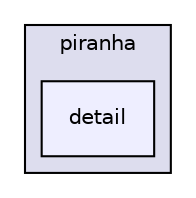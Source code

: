 digraph "detail" {
  compound=true
  node [ fontsize="10", fontname="Helvetica"];
  edge [ labelfontsize="10", labelfontname="Helvetica"];
  subgraph clusterdir_d5e476330e2dfdc70f4e73bc2a8bdf79 {
    graph [ bgcolor="#ddddee", pencolor="black", label="piranha" fontname="Helvetica", fontsize="10", URL="dir_d5e476330e2dfdc70f4e73bc2a8bdf79.html"]
  dir_fc5848cdb263d909dcee80894c054db6 [shape=box, label="detail", style="filled", fillcolor="#eeeeff", pencolor="black", URL="dir_fc5848cdb263d909dcee80894c054db6.html"];
  }
}
